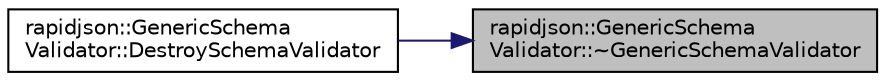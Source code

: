 digraph "rapidjson::GenericSchemaValidator::~GenericSchemaValidator"
{
 // INTERACTIVE_SVG=YES
 // LATEX_PDF_SIZE
  edge [fontname="Helvetica",fontsize="10",labelfontname="Helvetica",labelfontsize="10"];
  node [fontname="Helvetica",fontsize="10",shape=record];
  rankdir="RL";
  Node5 [label="rapidjson::GenericSchema\lValidator::~GenericSchemaValidator",height=0.2,width=0.4,color="black", fillcolor="grey75", style="filled", fontcolor="black",tooltip="Destructor."];
  Node5 -> Node6 [dir="back",color="midnightblue",fontsize="10",style="solid",fontname="Helvetica"];
  Node6 [label="rapidjson::GenericSchema\lValidator::DestroySchemaValidator",height=0.2,width=0.4,color="black", fillcolor="white", style="filled",URL="$classrapidjson_1_1_generic_schema_validator.html#aec8a2e41bc8185df35ebf9ebedb52355",tooltip=" "];
}
